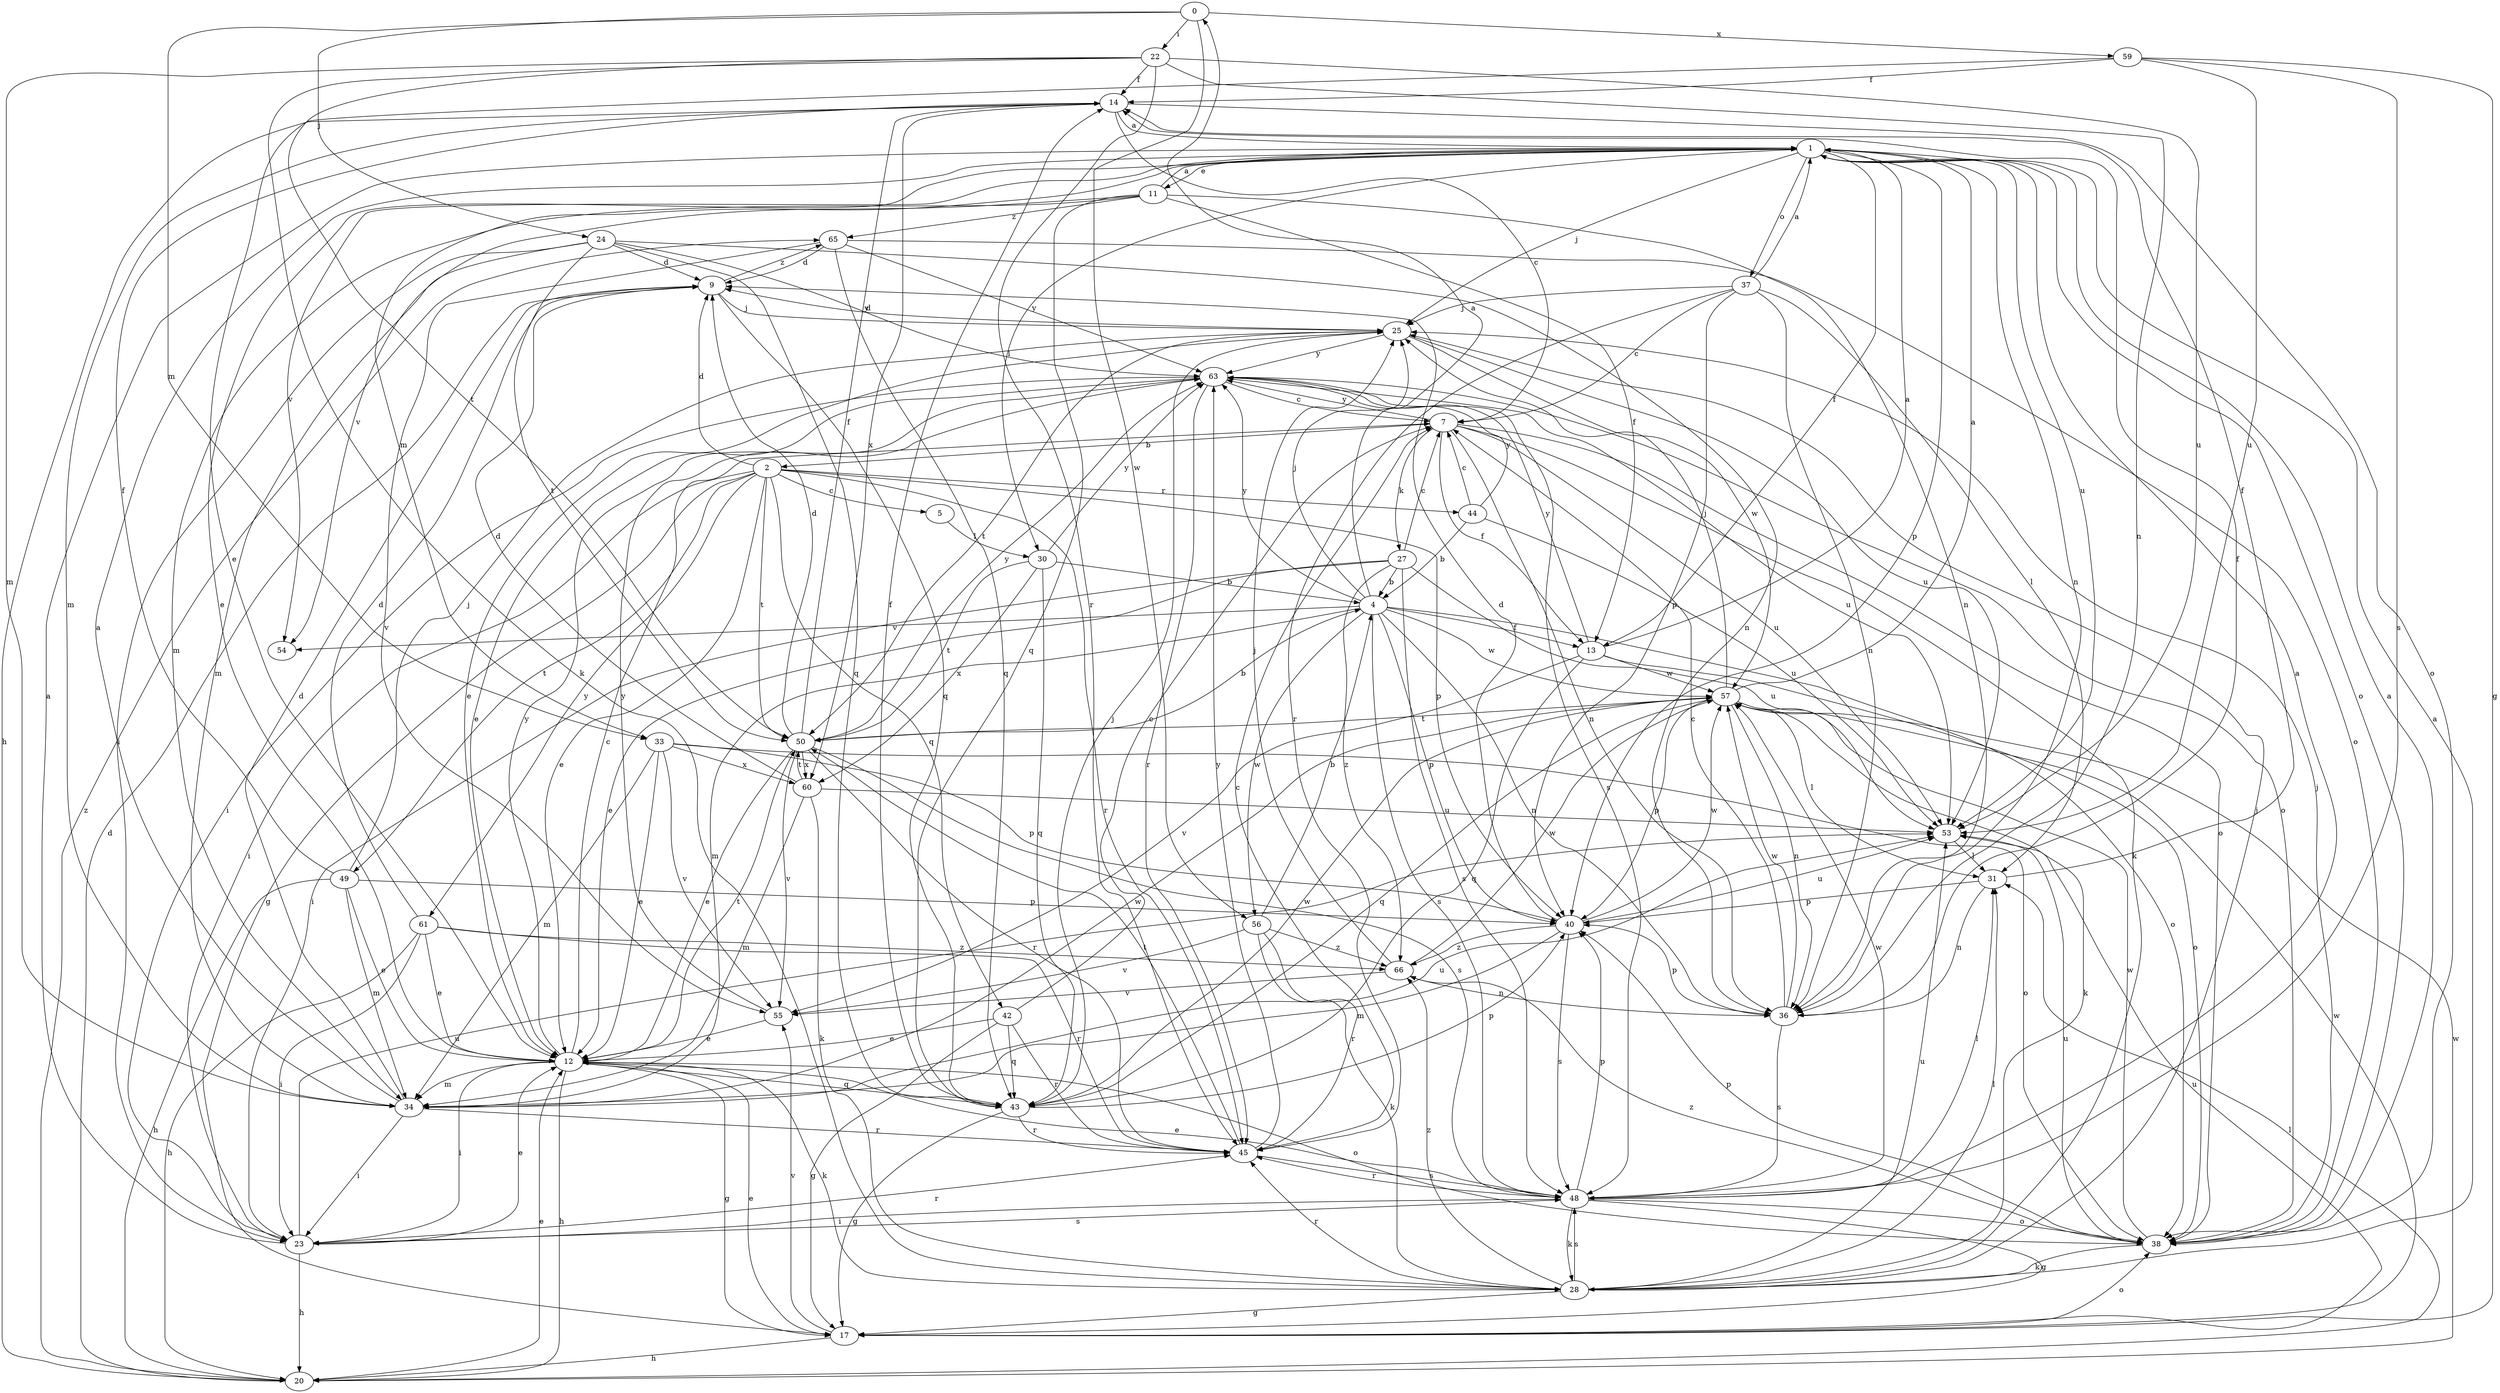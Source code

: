 strict digraph  {
0;
1;
2;
4;
5;
7;
9;
11;
12;
13;
14;
17;
20;
22;
23;
24;
25;
27;
28;
30;
31;
33;
34;
36;
37;
38;
40;
42;
43;
44;
45;
48;
49;
50;
53;
54;
55;
56;
57;
59;
60;
61;
63;
65;
66;
0 -> 22  [label=i];
0 -> 24  [label=j];
0 -> 33  [label=m];
0 -> 56  [label=w];
0 -> 59  [label=x];
1 -> 11  [label=e];
1 -> 12  [label=e];
1 -> 13  [label=f];
1 -> 25  [label=j];
1 -> 30  [label=l];
1 -> 33  [label=m];
1 -> 36  [label=n];
1 -> 37  [label=o];
1 -> 38  [label=o];
1 -> 40  [label=p];
1 -> 53  [label=u];
1 -> 54  [label=v];
2 -> 5  [label=c];
2 -> 9  [label=d];
2 -> 12  [label=e];
2 -> 17  [label=g];
2 -> 23  [label=i];
2 -> 40  [label=p];
2 -> 42  [label=q];
2 -> 44  [label=r];
2 -> 45  [label=r];
2 -> 49  [label=t];
2 -> 50  [label=t];
2 -> 61  [label=y];
4 -> 0  [label=a];
4 -> 13  [label=f];
4 -> 25  [label=j];
4 -> 34  [label=m];
4 -> 36  [label=n];
4 -> 38  [label=o];
4 -> 40  [label=p];
4 -> 48  [label=s];
4 -> 54  [label=v];
4 -> 56  [label=w];
4 -> 57  [label=w];
4 -> 63  [label=y];
5 -> 30  [label=l];
7 -> 2  [label=b];
7 -> 13  [label=f];
7 -> 27  [label=k];
7 -> 28  [label=k];
7 -> 36  [label=n];
7 -> 38  [label=o];
7 -> 53  [label=u];
7 -> 63  [label=y];
9 -> 25  [label=j];
9 -> 43  [label=q];
9 -> 65  [label=z];
11 -> 1  [label=a];
11 -> 13  [label=f];
11 -> 34  [label=m];
11 -> 36  [label=n];
11 -> 43  [label=q];
11 -> 54  [label=v];
11 -> 65  [label=z];
12 -> 7  [label=c];
12 -> 17  [label=g];
12 -> 20  [label=h];
12 -> 23  [label=i];
12 -> 28  [label=k];
12 -> 34  [label=m];
12 -> 38  [label=o];
12 -> 43  [label=q];
12 -> 50  [label=t];
12 -> 63  [label=y];
13 -> 1  [label=a];
13 -> 38  [label=o];
13 -> 43  [label=q];
13 -> 55  [label=v];
13 -> 57  [label=w];
13 -> 63  [label=y];
14 -> 1  [label=a];
14 -> 7  [label=c];
14 -> 20  [label=h];
14 -> 34  [label=m];
14 -> 38  [label=o];
14 -> 60  [label=x];
17 -> 12  [label=e];
17 -> 20  [label=h];
17 -> 38  [label=o];
17 -> 53  [label=u];
17 -> 55  [label=v];
17 -> 57  [label=w];
20 -> 9  [label=d];
20 -> 12  [label=e];
20 -> 31  [label=l];
20 -> 57  [label=w];
20 -> 65  [label=z];
22 -> 14  [label=f];
22 -> 28  [label=k];
22 -> 34  [label=m];
22 -> 36  [label=n];
22 -> 45  [label=r];
22 -> 50  [label=t];
22 -> 53  [label=u];
23 -> 1  [label=a];
23 -> 12  [label=e];
23 -> 20  [label=h];
23 -> 45  [label=r];
23 -> 48  [label=s];
23 -> 53  [label=u];
24 -> 9  [label=d];
24 -> 23  [label=i];
24 -> 34  [label=m];
24 -> 36  [label=n];
24 -> 43  [label=q];
24 -> 50  [label=t];
24 -> 63  [label=y];
25 -> 9  [label=d];
25 -> 12  [label=e];
25 -> 50  [label=t];
25 -> 53  [label=u];
25 -> 57  [label=w];
25 -> 63  [label=y];
27 -> 4  [label=b];
27 -> 7  [label=c];
27 -> 12  [label=e];
27 -> 23  [label=i];
27 -> 48  [label=s];
27 -> 53  [label=u];
27 -> 66  [label=z];
28 -> 1  [label=a];
28 -> 17  [label=g];
28 -> 25  [label=j];
28 -> 31  [label=l];
28 -> 45  [label=r];
28 -> 48  [label=s];
28 -> 53  [label=u];
28 -> 66  [label=z];
30 -> 4  [label=b];
30 -> 43  [label=q];
30 -> 50  [label=t];
30 -> 60  [label=x];
30 -> 63  [label=y];
31 -> 14  [label=f];
31 -> 36  [label=n];
31 -> 40  [label=p];
33 -> 12  [label=e];
33 -> 34  [label=m];
33 -> 38  [label=o];
33 -> 40  [label=p];
33 -> 55  [label=v];
33 -> 60  [label=x];
34 -> 1  [label=a];
34 -> 9  [label=d];
34 -> 23  [label=i];
34 -> 45  [label=r];
34 -> 53  [label=u];
34 -> 57  [label=w];
36 -> 7  [label=c];
36 -> 14  [label=f];
36 -> 40  [label=p];
36 -> 48  [label=s];
36 -> 57  [label=w];
37 -> 1  [label=a];
37 -> 7  [label=c];
37 -> 25  [label=j];
37 -> 31  [label=l];
37 -> 36  [label=n];
37 -> 40  [label=p];
37 -> 45  [label=r];
38 -> 1  [label=a];
38 -> 25  [label=j];
38 -> 28  [label=k];
38 -> 40  [label=p];
38 -> 53  [label=u];
38 -> 57  [label=w];
38 -> 66  [label=z];
40 -> 9  [label=d];
40 -> 34  [label=m];
40 -> 48  [label=s];
40 -> 53  [label=u];
40 -> 57  [label=w];
40 -> 66  [label=z];
42 -> 7  [label=c];
42 -> 12  [label=e];
42 -> 17  [label=g];
42 -> 43  [label=q];
42 -> 45  [label=r];
43 -> 14  [label=f];
43 -> 17  [label=g];
43 -> 25  [label=j];
43 -> 40  [label=p];
43 -> 45  [label=r];
43 -> 57  [label=w];
44 -> 4  [label=b];
44 -> 7  [label=c];
44 -> 53  [label=u];
44 -> 63  [label=y];
45 -> 7  [label=c];
45 -> 48  [label=s];
45 -> 50  [label=t];
45 -> 63  [label=y];
48 -> 1  [label=a];
48 -> 12  [label=e];
48 -> 17  [label=g];
48 -> 23  [label=i];
48 -> 28  [label=k];
48 -> 31  [label=l];
48 -> 38  [label=o];
48 -> 40  [label=p];
48 -> 45  [label=r];
48 -> 57  [label=w];
49 -> 12  [label=e];
49 -> 14  [label=f];
49 -> 20  [label=h];
49 -> 25  [label=j];
49 -> 34  [label=m];
49 -> 40  [label=p];
50 -> 4  [label=b];
50 -> 9  [label=d];
50 -> 12  [label=e];
50 -> 14  [label=f];
50 -> 45  [label=r];
50 -> 48  [label=s];
50 -> 55  [label=v];
50 -> 60  [label=x];
50 -> 63  [label=y];
53 -> 31  [label=l];
55 -> 12  [label=e];
55 -> 63  [label=y];
56 -> 4  [label=b];
56 -> 28  [label=k];
56 -> 45  [label=r];
56 -> 55  [label=v];
56 -> 66  [label=z];
57 -> 1  [label=a];
57 -> 25  [label=j];
57 -> 28  [label=k];
57 -> 31  [label=l];
57 -> 36  [label=n];
57 -> 40  [label=p];
57 -> 43  [label=q];
57 -> 50  [label=t];
59 -> 12  [label=e];
59 -> 14  [label=f];
59 -> 17  [label=g];
59 -> 48  [label=s];
59 -> 53  [label=u];
60 -> 9  [label=d];
60 -> 28  [label=k];
60 -> 34  [label=m];
60 -> 50  [label=t];
60 -> 53  [label=u];
61 -> 9  [label=d];
61 -> 12  [label=e];
61 -> 20  [label=h];
61 -> 23  [label=i];
61 -> 45  [label=r];
61 -> 66  [label=z];
63 -> 7  [label=c];
63 -> 12  [label=e];
63 -> 23  [label=i];
63 -> 38  [label=o];
63 -> 45  [label=r];
63 -> 48  [label=s];
63 -> 53  [label=u];
65 -> 9  [label=d];
65 -> 38  [label=o];
65 -> 43  [label=q];
65 -> 55  [label=v];
65 -> 63  [label=y];
66 -> 25  [label=j];
66 -> 36  [label=n];
66 -> 55  [label=v];
66 -> 57  [label=w];
}
